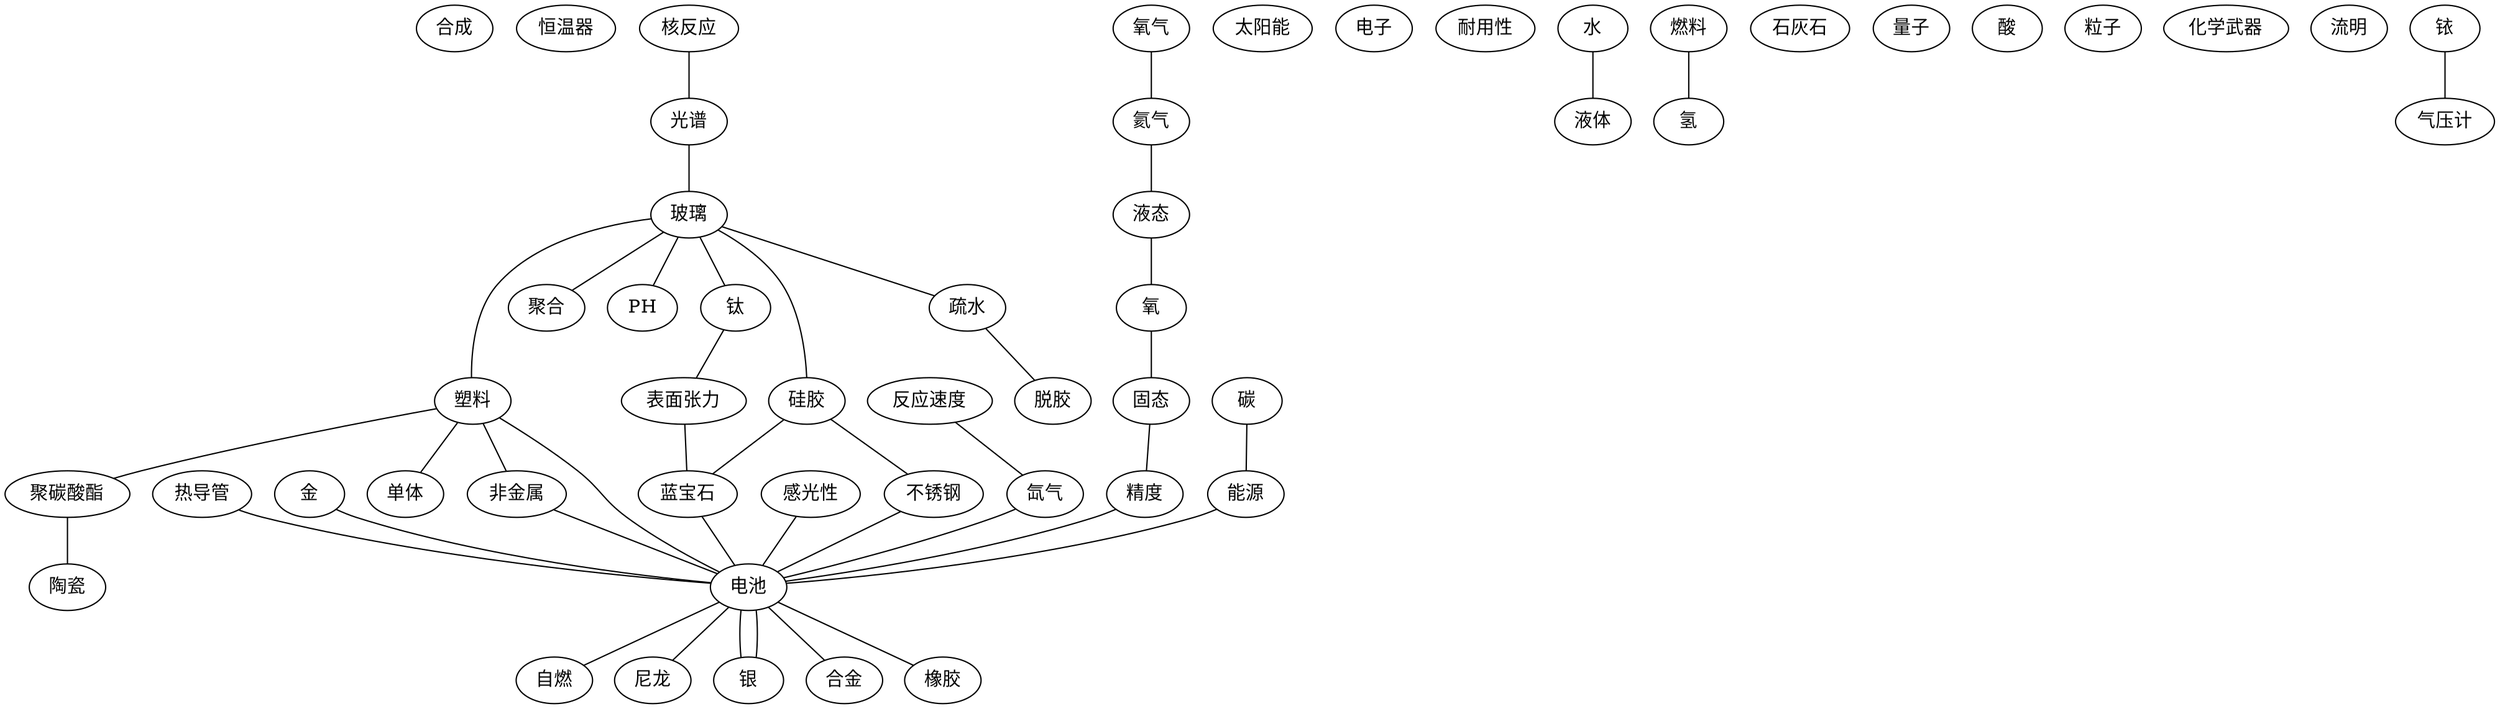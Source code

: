 graph {
合成;
恒温器;
塑料;
电池;
太阳能;
电池;
电子;
电池;
耐用性;
水;
电池;
自燃;
感光性 -- 电池;
电池;
反应速度 -- 氙气 -- 电池 -- 尼龙;
电子;
燃料 -- 氢;
电池;
碳 -- 能源;
玻璃 -- 塑料 -- 聚碳酸酯 -- 陶瓷;
反应速度;
玻璃;
石灰石;
电池;
玻璃;
玻璃 -- 聚合;
核反应 -- 光谱;
自燃;
量子;
陶瓷;
量子;
单体;
塑料;
电池;
酸;
塑料;
电池 -- 银;
电池;
电子;
电池;
粒子;
电池 -- 自燃;
能源;
热导管 -- 电池;
电池;
恒温器;
单体;
合成;
硅胶 -- 不锈钢 -- 电池 -- 合金;
电池;
电池;
化学武器;
电池;
水 -- 液体;
玻璃;
金;
玻璃 -- 钛 -- 表面张力 -- 蓝宝石 -- 电池;
金 -- 电池 -- 银;
PH;
电池;
光谱 -- 玻璃 -- 疏水 -- 脱胶;
流明;
电池;
电池;
塑料 -- 单体;
铱 -- 气压计;
玻璃;
氧气 -- 氦气 -- 液态 -- 氧 -- 固态;
电子;
塑料 -- 非金属 -- 电池;
电池 -- 橡胶;
固态 -- 精度 -- 电池;
电池;
能源 -- 电池;
塑料 -- 电池;
玻璃 -- PH;
玻璃 -- 硅胶 -- 蓝宝石;
}
